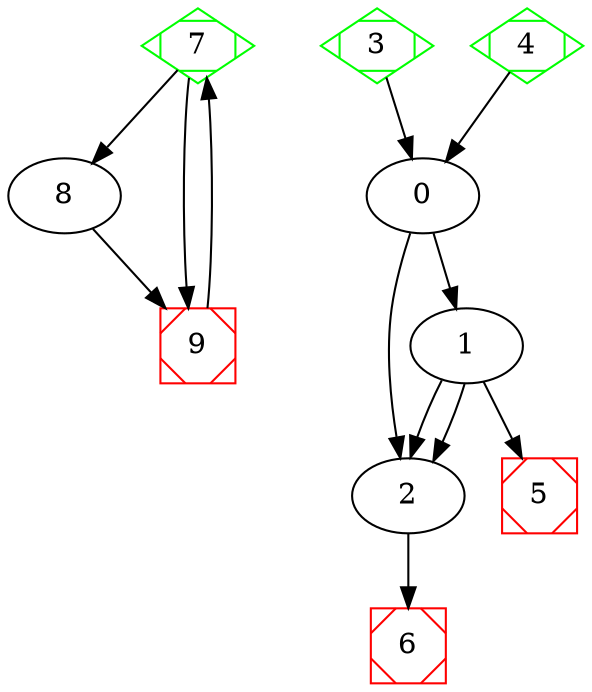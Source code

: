 digraph G { 

    7->8;
    7->9;
    7[shape = Mdiamond, color = green];
    8->9;
    9->7;
    9[shape = Msquare, color = red];
    0->1;
    0->2;
    1->2;
    1->2;
    1->5;
    2->6;
    3->0;
    3[shape = Mdiamond, color = green];
    4->0;
    4[shape = Mdiamond, color = green];
    5[shape = Msquare, color = red];
    6[shape = Msquare, color = red];

}